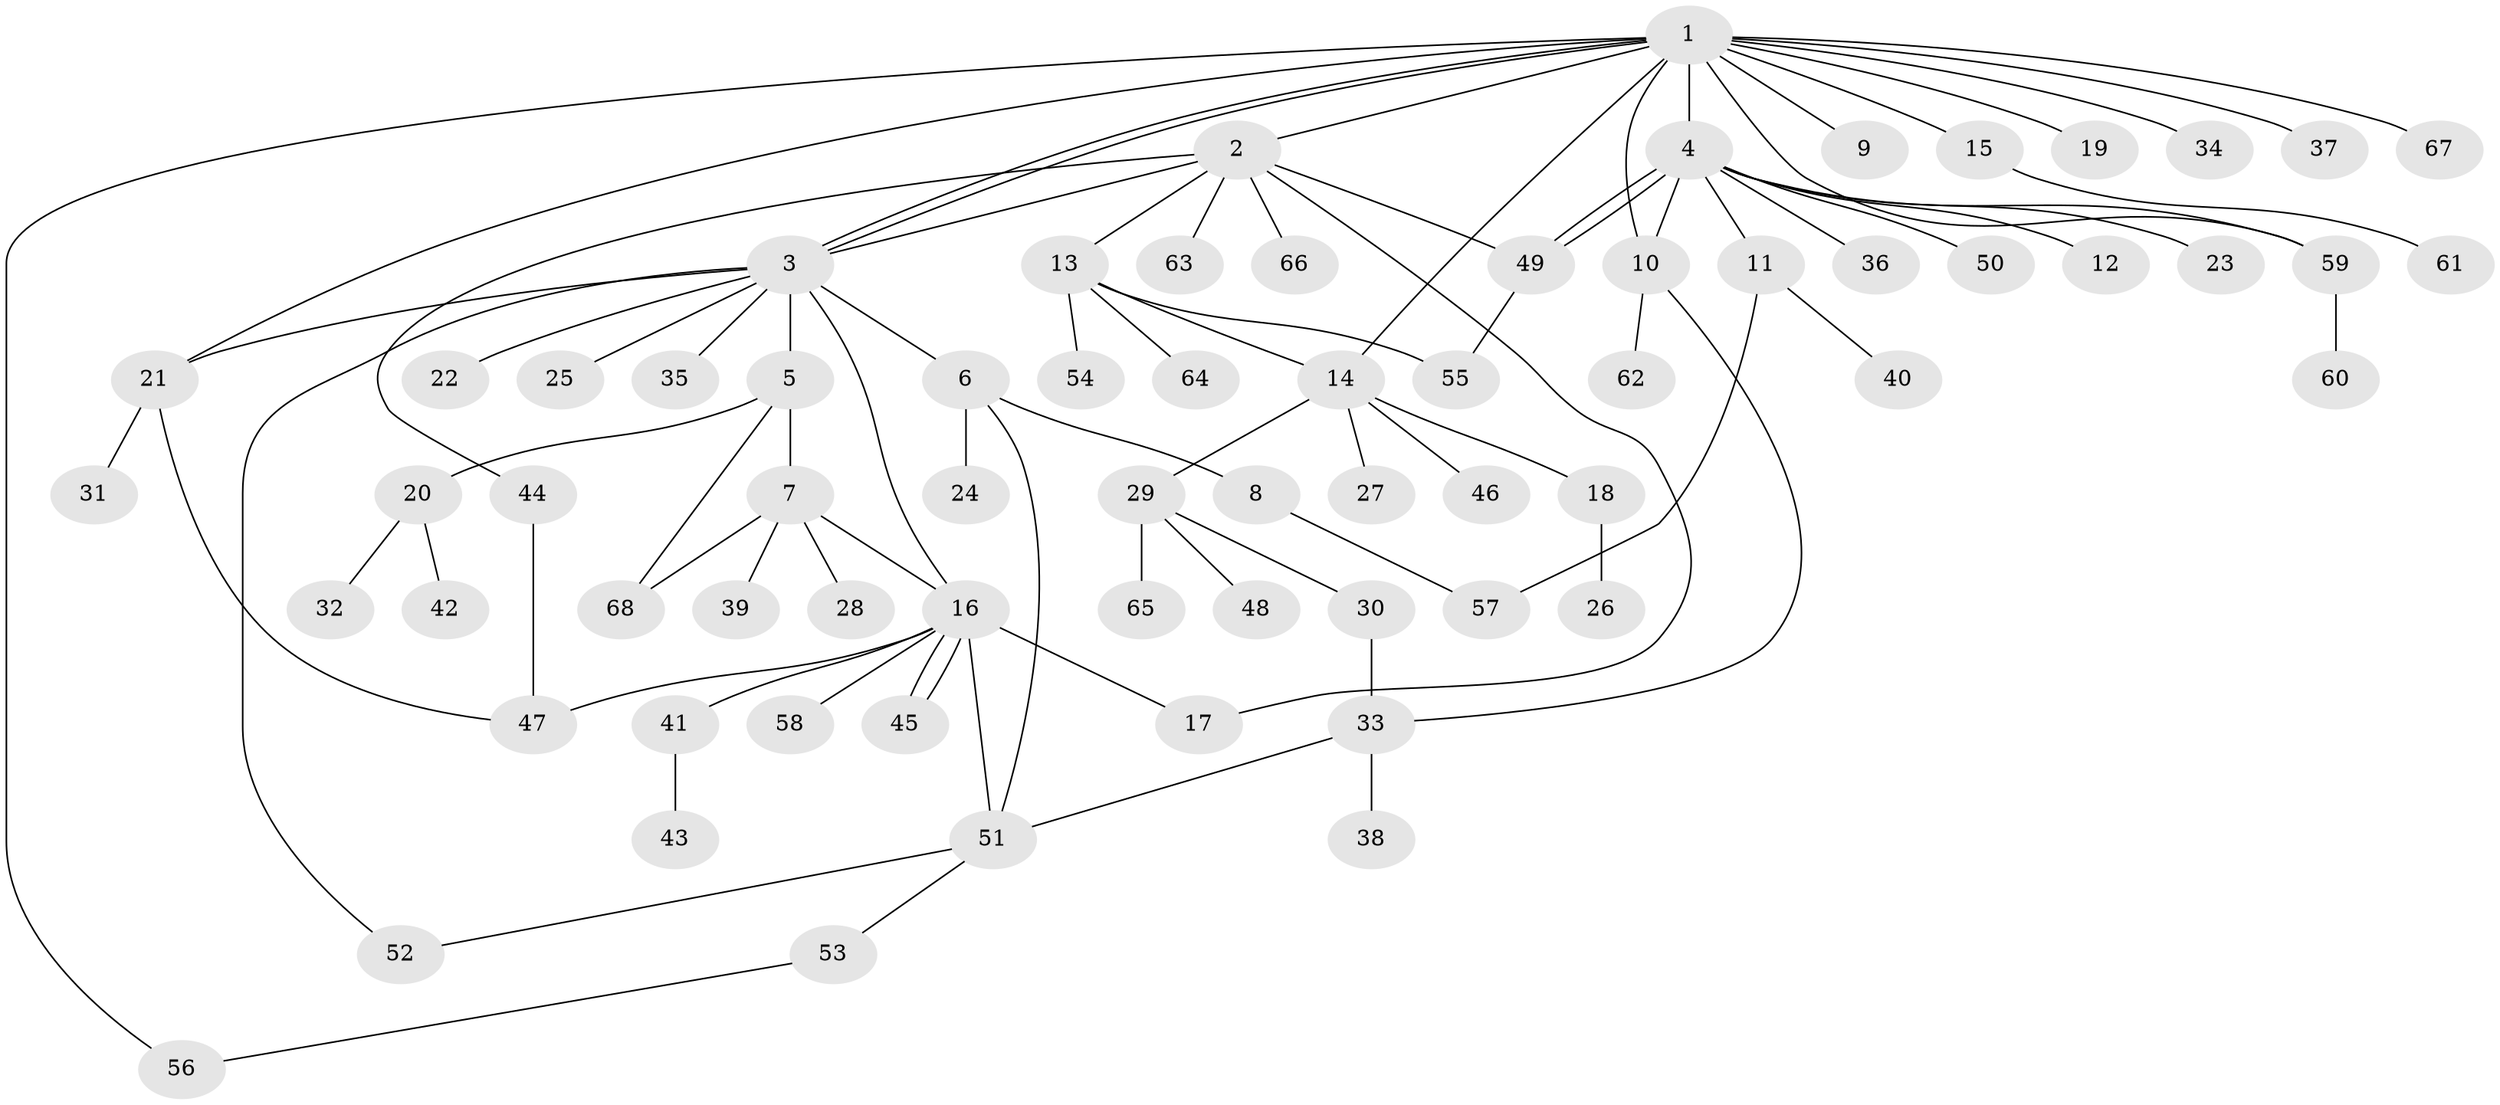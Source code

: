 // coarse degree distribution, {13: 0.0196078431372549, 9: 0.0196078431372549, 16: 0.0196078431372549, 10: 0.0196078431372549, 5: 0.0392156862745098, 3: 0.09803921568627451, 2: 0.19607843137254902, 1: 0.5490196078431373, 4: 0.0196078431372549, 7: 0.0196078431372549}
// Generated by graph-tools (version 1.1) at 2025/51/02/27/25 19:51:55]
// undirected, 68 vertices, 88 edges
graph export_dot {
graph [start="1"]
  node [color=gray90,style=filled];
  1;
  2;
  3;
  4;
  5;
  6;
  7;
  8;
  9;
  10;
  11;
  12;
  13;
  14;
  15;
  16;
  17;
  18;
  19;
  20;
  21;
  22;
  23;
  24;
  25;
  26;
  27;
  28;
  29;
  30;
  31;
  32;
  33;
  34;
  35;
  36;
  37;
  38;
  39;
  40;
  41;
  42;
  43;
  44;
  45;
  46;
  47;
  48;
  49;
  50;
  51;
  52;
  53;
  54;
  55;
  56;
  57;
  58;
  59;
  60;
  61;
  62;
  63;
  64;
  65;
  66;
  67;
  68;
  1 -- 2;
  1 -- 3;
  1 -- 3;
  1 -- 4;
  1 -- 9;
  1 -- 10;
  1 -- 14;
  1 -- 15;
  1 -- 19;
  1 -- 21;
  1 -- 34;
  1 -- 37;
  1 -- 56;
  1 -- 59;
  1 -- 67;
  2 -- 3;
  2 -- 13;
  2 -- 17;
  2 -- 44;
  2 -- 49;
  2 -- 63;
  2 -- 66;
  3 -- 5;
  3 -- 6;
  3 -- 16;
  3 -- 21;
  3 -- 22;
  3 -- 25;
  3 -- 35;
  3 -- 52;
  4 -- 10;
  4 -- 11;
  4 -- 12;
  4 -- 23;
  4 -- 36;
  4 -- 49;
  4 -- 49;
  4 -- 50;
  4 -- 59;
  5 -- 7;
  5 -- 20;
  5 -- 68;
  6 -- 8;
  6 -- 24;
  6 -- 51;
  7 -- 16;
  7 -- 28;
  7 -- 39;
  7 -- 68;
  8 -- 57;
  10 -- 33;
  10 -- 62;
  11 -- 40;
  11 -- 57;
  13 -- 14;
  13 -- 54;
  13 -- 55;
  13 -- 64;
  14 -- 18;
  14 -- 27;
  14 -- 29;
  14 -- 46;
  15 -- 61;
  16 -- 17;
  16 -- 41;
  16 -- 45;
  16 -- 45;
  16 -- 47;
  16 -- 51;
  16 -- 58;
  18 -- 26;
  20 -- 32;
  20 -- 42;
  21 -- 31;
  21 -- 47;
  29 -- 30;
  29 -- 48;
  29 -- 65;
  30 -- 33;
  33 -- 38;
  33 -- 51;
  41 -- 43;
  44 -- 47;
  49 -- 55;
  51 -- 52;
  51 -- 53;
  53 -- 56;
  59 -- 60;
}
